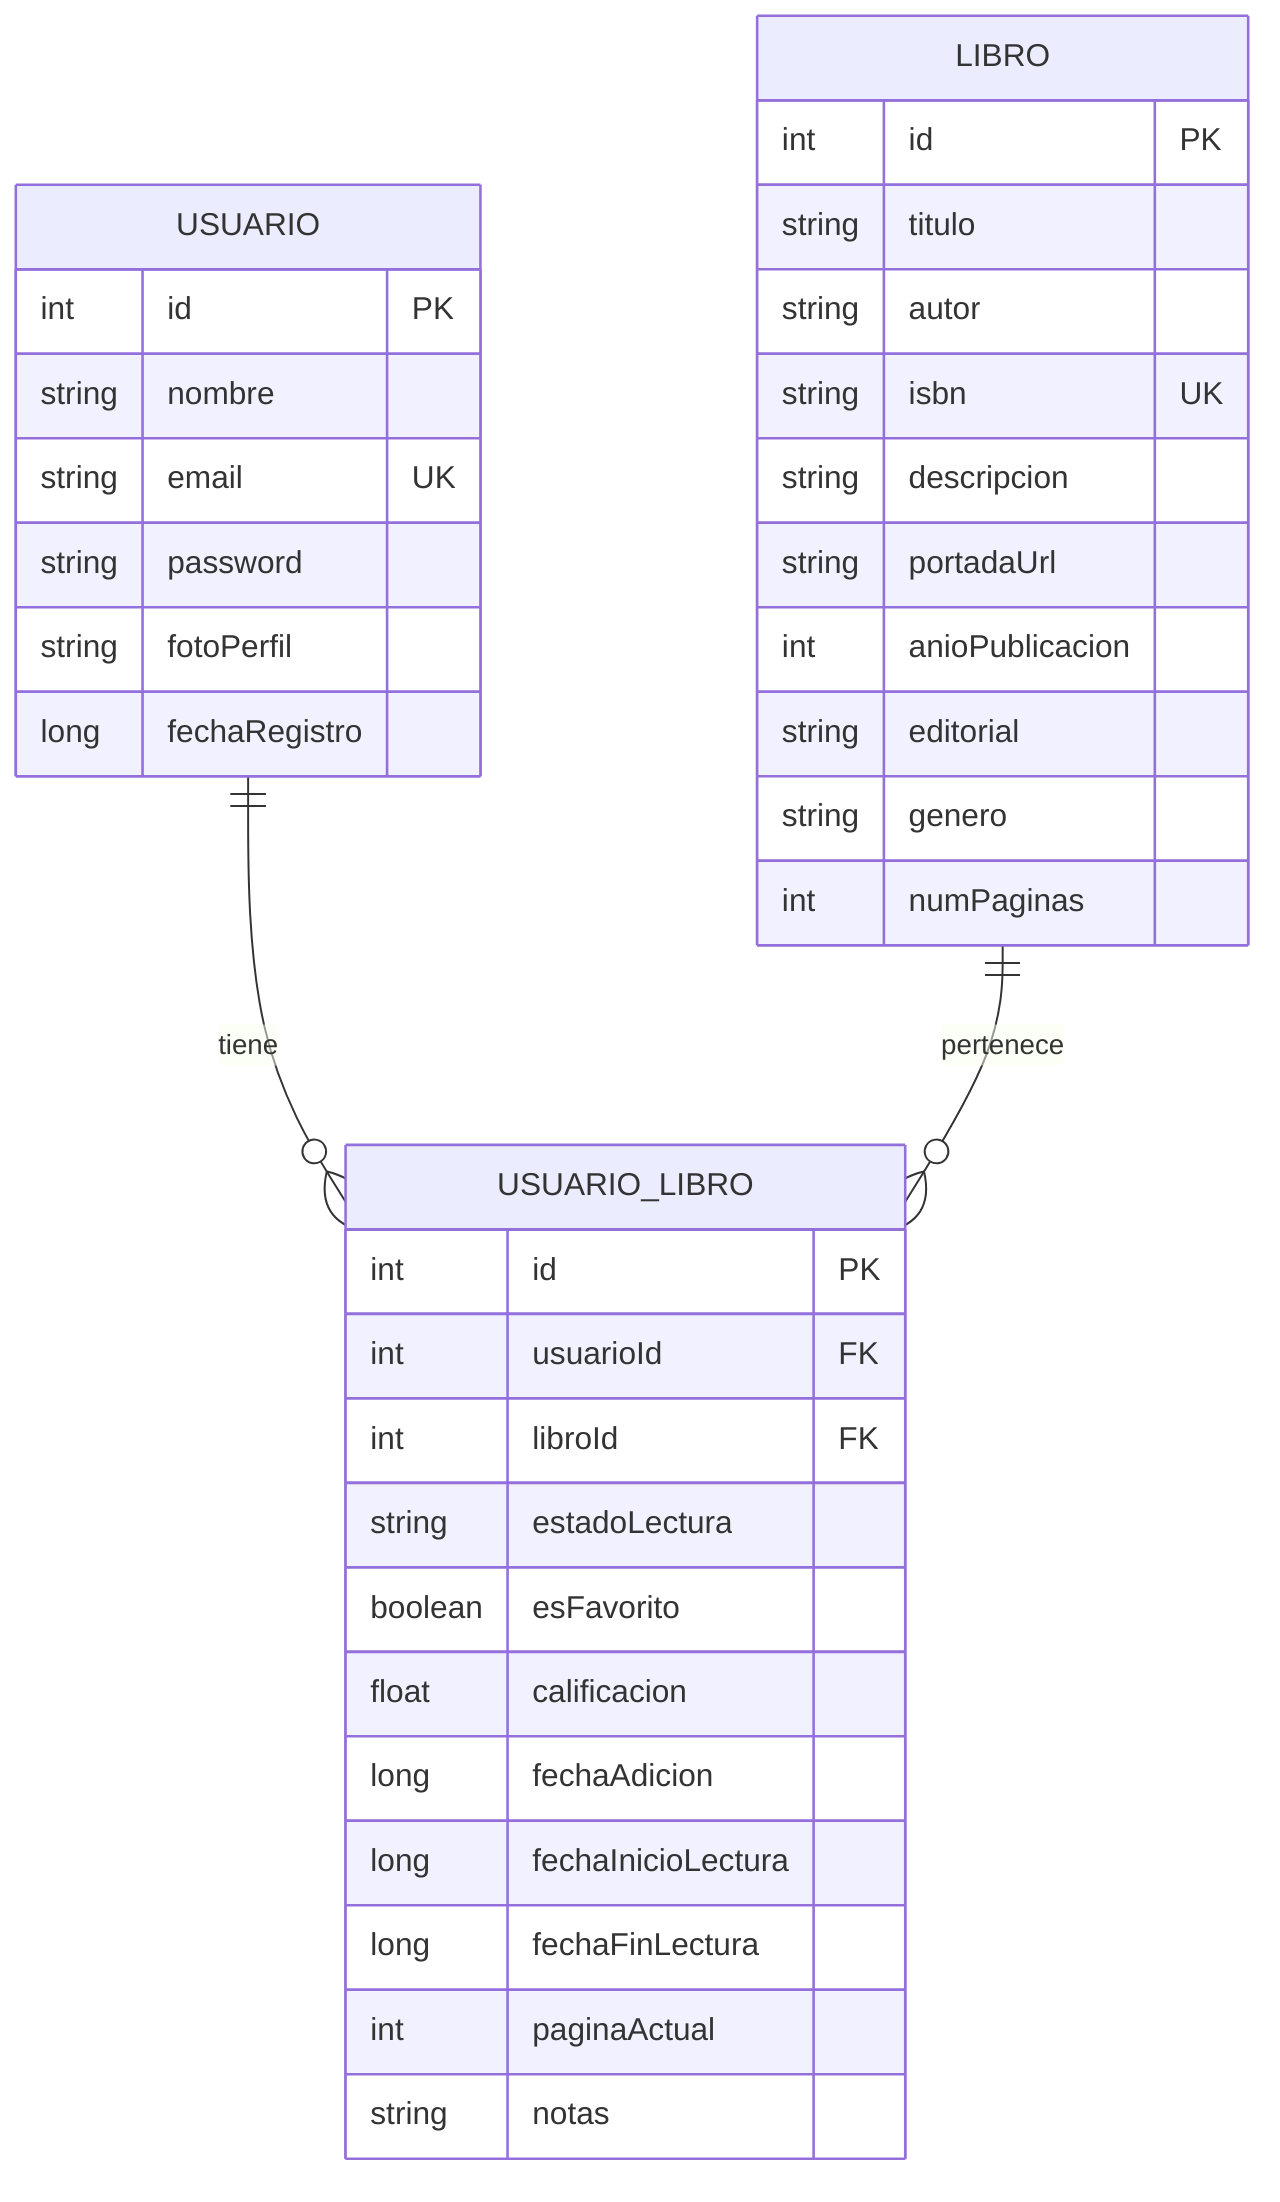 erDiagram
    LIBRO {
        int id PK
        string titulo
        string autor
        string isbn UK
        string descripcion
        string portadaUrl
        int anioPublicacion
        string editorial
        string genero
        int numPaginas
    }
    
    USUARIO {
        int id PK
        string nombre
        string email UK
        string password
        string fotoPerfil
        long fechaRegistro
    }
    
    USUARIO_LIBRO {
        int id PK
        int usuarioId FK
        int libroId FK
        string estadoLectura
        boolean esFavorito
        float calificacion
        long fechaAdicion
        long fechaInicioLectura
        long fechaFinLectura
        int paginaActual
        string notas
    }
    
    USUARIO ||--o{ USUARIO_LIBRO : tiene
    LIBRO ||--o{ USUARIO_LIBRO : pertenece